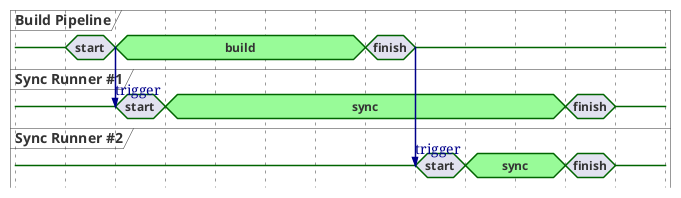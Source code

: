 @startuml
'https://plantuml.com/en/timing-diagram

hide time-axis

concise "Build Pipeline" as Build
concise "Sync Runner #1" as Sync
concise "Sync Runner #2" as Sync1

@0
Build is {-}
Sync is {-}
Sync1 is {-}

@Build
10 is "start"
+10 is build #palegreen
Build -> Sync@+0 : trigger
+50 is finish
+10 is {-}
Build -> Sync1@+0 : trigger

@Sync
20 is "start"
+10 is sync #palegreen
+80 is finish
+10 is {-}

@Sync1
80 is "start"
+10 is sync #palegreen
+20 is finish
+10 is {-}

@enduml
